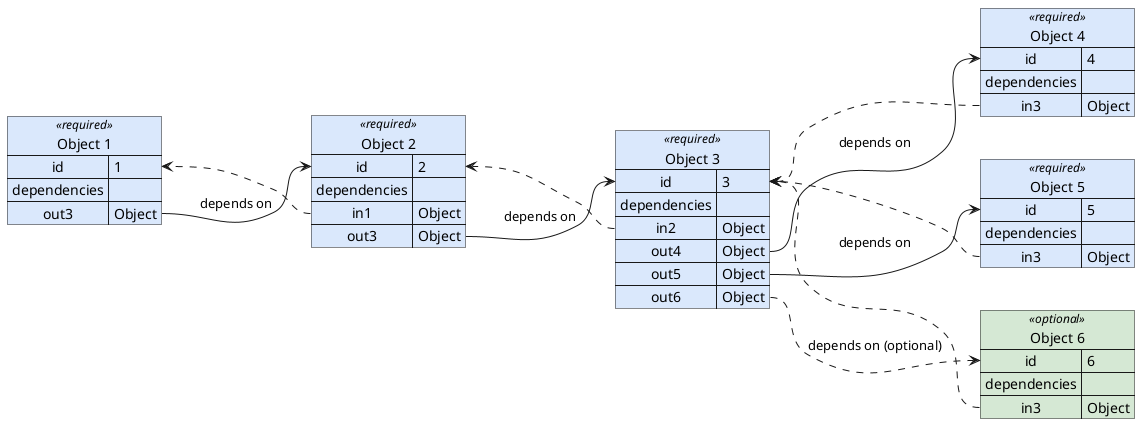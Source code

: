 @startuml

left to right direction
'skinparam linetype polyline
'skinparam linetype ortho

skinparam map {
    BackGroundColor<<optional>> #D5E8D4
    BackGroundColor<<required>> #DAE8FC
}

map "Object 1" as object1 <<required>> {
    id => 1
    dependencies =>
        out3 => Object
}

map "Object 2" as object2 <<required>> {
    id => 2
    dependencies =>
        in1 => Object
        out3 => Object
}

map "Object 3" as object3 <<required>> {
    id => 3
    dependencies =>
        in2 => Object
        out4 => Object
        out5 => Object
        out6 => Object
}

map "Object 4" as object4 <<required>> {
    id => 4
    dependencies =>
        in3 => Object
}

map "Object 5" as object5 <<required>> {
    id => 5
    dependencies =>
        in3 => Object
}

map "Object 6" as object6 <<optional>> {
    id => 6
    dependencies =>
        in3 => Object
}

object1::out3 --> object2::id : depends on

object2::in1 ..> object1::id
object2::out3 --> object3::id : depends on

object3::in2 ..> object2::id
object3::out4 --> object4::id : depends on
object3::out5 --> object5::id : depends on
object3::out6 ..> object6::id : depends on (optional)

object4::in3 ..> object3::id

object5::in3 ..> object3::id

object6::in3 ..> object3::id

@enduml
